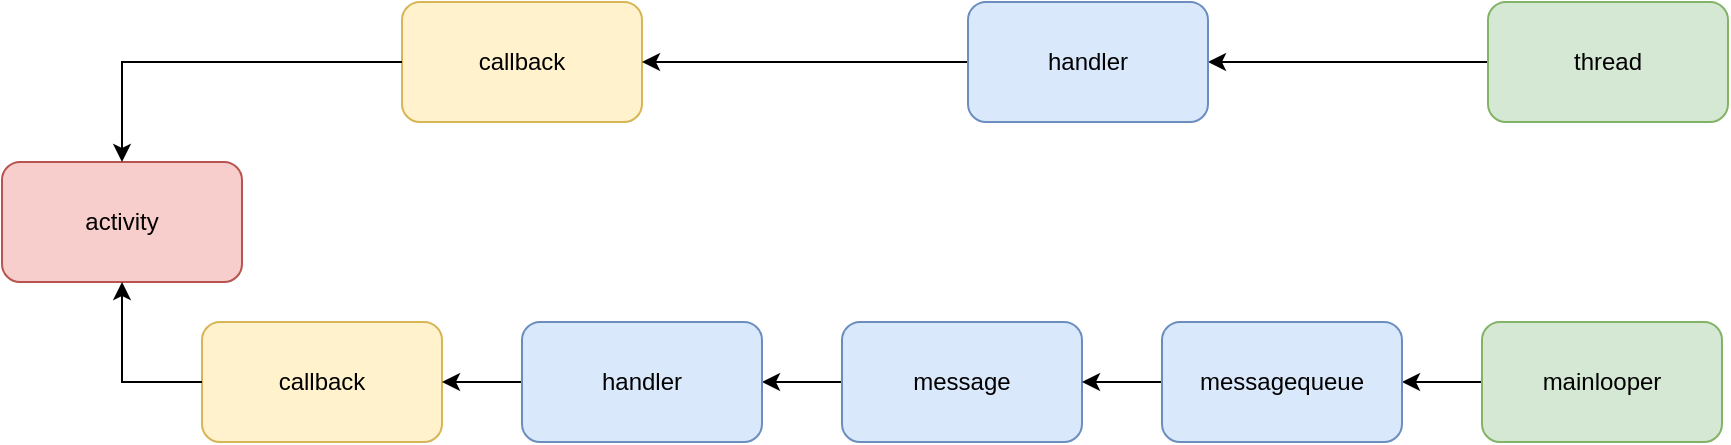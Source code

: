 <mxfile version="15.1.4" type="github">
  <diagram id="bieZgtheMTXwpIgiuVCQ" name="Page-1">
    <mxGraphModel dx="1328" dy="802" grid="1" gridSize="10" guides="1" tooltips="1" connect="1" arrows="1" fold="1" page="1" pageScale="1" pageWidth="827" pageHeight="1169" math="0" shadow="0">
      <root>
        <mxCell id="0" />
        <mxCell id="1" parent="0" />
        <mxCell id="_wXYsNPeZPBhzeHZ1bPc-1" value="callback" style="rounded=1;whiteSpace=wrap;html=1;fillColor=#fff2cc;strokeColor=#d6b656;" vertex="1" parent="1">
          <mxGeometry x="240" y="340" width="120" height="60" as="geometry" />
        </mxCell>
        <mxCell id="_wXYsNPeZPBhzeHZ1bPc-2" value="" style="edgeStyle=orthogonalEdgeStyle;rounded=0;orthogonalLoop=1;jettySize=auto;html=1;" edge="1" parent="1" source="_wXYsNPeZPBhzeHZ1bPc-3" target="_wXYsNPeZPBhzeHZ1bPc-7">
          <mxGeometry relative="1" as="geometry" />
        </mxCell>
        <mxCell id="_wXYsNPeZPBhzeHZ1bPc-3" value="mainlooper" style="rounded=1;whiteSpace=wrap;html=1;fillColor=#d5e8d4;strokeColor=#82b366;" vertex="1" parent="1">
          <mxGeometry x="880" y="340" width="120" height="60" as="geometry" />
        </mxCell>
        <mxCell id="_wXYsNPeZPBhzeHZ1bPc-4" value="" style="edgeStyle=orthogonalEdgeStyle;rounded=0;orthogonalLoop=1;jettySize=auto;html=1;" edge="1" parent="1" source="_wXYsNPeZPBhzeHZ1bPc-5">
          <mxGeometry relative="1" as="geometry">
            <mxPoint x="520" y="370" as="targetPoint" />
          </mxGeometry>
        </mxCell>
        <mxCell id="_wXYsNPeZPBhzeHZ1bPc-5" value="message" style="rounded=1;whiteSpace=wrap;html=1;fillColor=#dae8fc;strokeColor=#6c8ebf;" vertex="1" parent="1">
          <mxGeometry x="560" y="340" width="120" height="60" as="geometry" />
        </mxCell>
        <mxCell id="_wXYsNPeZPBhzeHZ1bPc-6" value="" style="edgeStyle=orthogonalEdgeStyle;rounded=0;orthogonalLoop=1;jettySize=auto;html=1;" edge="1" parent="1" source="_wXYsNPeZPBhzeHZ1bPc-7" target="_wXYsNPeZPBhzeHZ1bPc-5">
          <mxGeometry relative="1" as="geometry" />
        </mxCell>
        <mxCell id="_wXYsNPeZPBhzeHZ1bPc-7" value="messagequeue" style="rounded=1;whiteSpace=wrap;html=1;fillColor=#dae8fc;strokeColor=#6c8ebf;" vertex="1" parent="1">
          <mxGeometry x="720" y="340" width="120" height="60" as="geometry" />
        </mxCell>
        <mxCell id="_wXYsNPeZPBhzeHZ1bPc-8" value="activity" style="rounded=1;whiteSpace=wrap;html=1;fillColor=#f8cecc;strokeColor=#b85450;" vertex="1" parent="1">
          <mxGeometry x="140" y="260" width="120" height="60" as="geometry" />
        </mxCell>
        <mxCell id="_wXYsNPeZPBhzeHZ1bPc-9" value="callback" style="rounded=1;whiteSpace=wrap;html=1;fillColor=#fff2cc;strokeColor=#d6b656;" vertex="1" parent="1">
          <mxGeometry x="340" y="180" width="120" height="60" as="geometry" />
        </mxCell>
        <mxCell id="_wXYsNPeZPBhzeHZ1bPc-15" value="" style="edgeStyle=orthogonalEdgeStyle;rounded=0;orthogonalLoop=1;jettySize=auto;html=1;" edge="1" parent="1" source="_wXYsNPeZPBhzeHZ1bPc-11" target="_wXYsNPeZPBhzeHZ1bPc-14">
          <mxGeometry relative="1" as="geometry" />
        </mxCell>
        <mxCell id="_wXYsNPeZPBhzeHZ1bPc-11" value="thread" style="rounded=1;whiteSpace=wrap;html=1;fillColor=#d5e8d4;strokeColor=#82b366;" vertex="1" parent="1">
          <mxGeometry x="883" y="180" width="120" height="60" as="geometry" />
        </mxCell>
        <mxCell id="_wXYsNPeZPBhzeHZ1bPc-12" value="" style="edgeStyle=orthogonalEdgeStyle;rounded=0;orthogonalLoop=1;jettySize=auto;html=1;entryX=0.5;entryY=1;entryDx=0;entryDy=0;" edge="1" parent="1" target="_wXYsNPeZPBhzeHZ1bPc-8">
          <mxGeometry relative="1" as="geometry">
            <mxPoint x="240" y="370" as="sourcePoint" />
            <mxPoint x="220" y="369.76" as="targetPoint" />
            <Array as="points">
              <mxPoint x="200" y="370" />
            </Array>
          </mxGeometry>
        </mxCell>
        <mxCell id="_wXYsNPeZPBhzeHZ1bPc-13" value="" style="edgeStyle=orthogonalEdgeStyle;rounded=0;orthogonalLoop=1;jettySize=auto;html=1;entryX=0.5;entryY=0;entryDx=0;entryDy=0;exitX=0;exitY=0.5;exitDx=0;exitDy=0;" edge="1" parent="1" source="_wXYsNPeZPBhzeHZ1bPc-9" target="_wXYsNPeZPBhzeHZ1bPc-8">
          <mxGeometry relative="1" as="geometry">
            <mxPoint x="410" y="210" as="sourcePoint" />
            <mxPoint x="350" y="160" as="targetPoint" />
            <Array as="points">
              <mxPoint x="200" y="210" />
            </Array>
          </mxGeometry>
        </mxCell>
        <mxCell id="_wXYsNPeZPBhzeHZ1bPc-16" value="" style="edgeStyle=orthogonalEdgeStyle;rounded=0;orthogonalLoop=1;jettySize=auto;html=1;" edge="1" parent="1" source="_wXYsNPeZPBhzeHZ1bPc-14" target="_wXYsNPeZPBhzeHZ1bPc-9">
          <mxGeometry relative="1" as="geometry" />
        </mxCell>
        <mxCell id="_wXYsNPeZPBhzeHZ1bPc-14" value="handler" style="rounded=1;whiteSpace=wrap;html=1;fillColor=#dae8fc;strokeColor=#6c8ebf;" vertex="1" parent="1">
          <mxGeometry x="623" y="180" width="120" height="60" as="geometry" />
        </mxCell>
        <mxCell id="_wXYsNPeZPBhzeHZ1bPc-18" value="" style="edgeStyle=orthogonalEdgeStyle;rounded=0;orthogonalLoop=1;jettySize=auto;html=1;" edge="1" parent="1" source="_wXYsNPeZPBhzeHZ1bPc-17" target="_wXYsNPeZPBhzeHZ1bPc-1">
          <mxGeometry relative="1" as="geometry" />
        </mxCell>
        <mxCell id="_wXYsNPeZPBhzeHZ1bPc-17" value="handler" style="rounded=1;whiteSpace=wrap;html=1;fillColor=#dae8fc;strokeColor=#6c8ebf;" vertex="1" parent="1">
          <mxGeometry x="400" y="340" width="120" height="60" as="geometry" />
        </mxCell>
      </root>
    </mxGraphModel>
  </diagram>
</mxfile>
